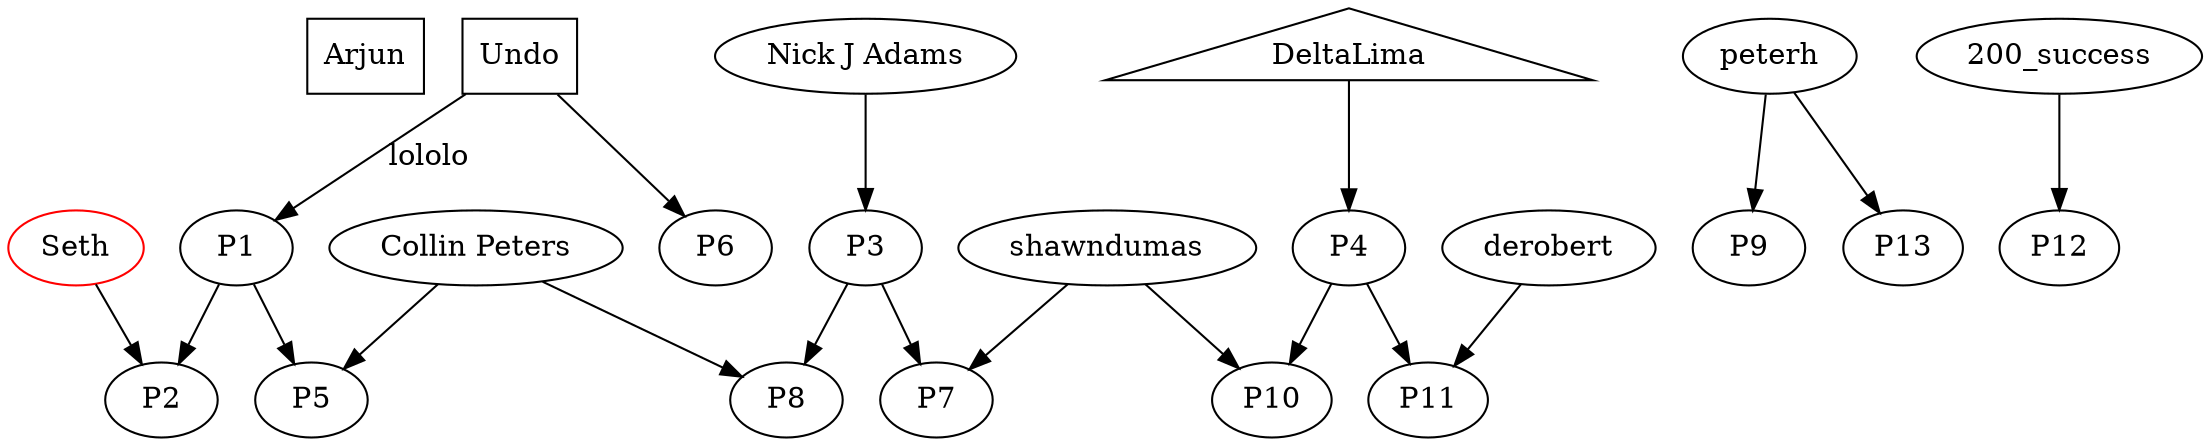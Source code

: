 digraph G {
"Arjun" [shape=box]
"Undo" [shape=box]
"Seth" [color=red]
"DeltaLima" [shape=triangle]
"Undo" -> "P1" [label="lololo"]
"Seth" -> "P2"
"P1" -> "P2" [weight=10]
"Nick J Adams" -> "P3"
"DeltaLima" -> "P4"
"Collin Peters" -> "P5"
"P1" -> "P5" [weight=10]
"Undo" -> "P6"
"shawndumas" -> "P7"
"P3" -> "P7" [weight=10]
"Collin Peters" -> "P8"
"P3" -> "P8" [weight=10]
"peterh" -> "P9"
"shawndumas" -> "P10"
"P4" -> "P10" [weight=10]
"derobert" -> "P11"
"P4" -> "P11" [weight=10]
"200_success" -> "P12"
"peterh" -> "P13"
}
